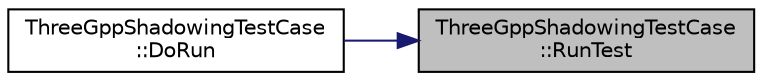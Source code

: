 digraph "ThreeGppShadowingTestCase::RunTest"
{
 // LATEX_PDF_SIZE
  edge [fontname="Helvetica",fontsize="10",labelfontname="Helvetica",labelfontsize="10"];
  node [fontname="Helvetica",fontsize="10",shape=record];
  rankdir="RL";
  Node1 [label="ThreeGppShadowingTestCase\l::RunTest",height=0.2,width=0.4,color="black", fillcolor="grey75", style="filled", fontcolor="black",tooltip="Run the experiment."];
  Node1 -> Node2 [dir="back",color="midnightblue",fontsize="10",style="solid",fontname="Helvetica"];
  Node2 [label="ThreeGppShadowingTestCase\l::DoRun",height=0.2,width=0.4,color="black", fillcolor="white", style="filled",URL="$class_three_gpp_shadowing_test_case.html#a84cee9c85c74aeff5f51621a393d48c6",tooltip="Implementation to actually run this TestCase."];
}
